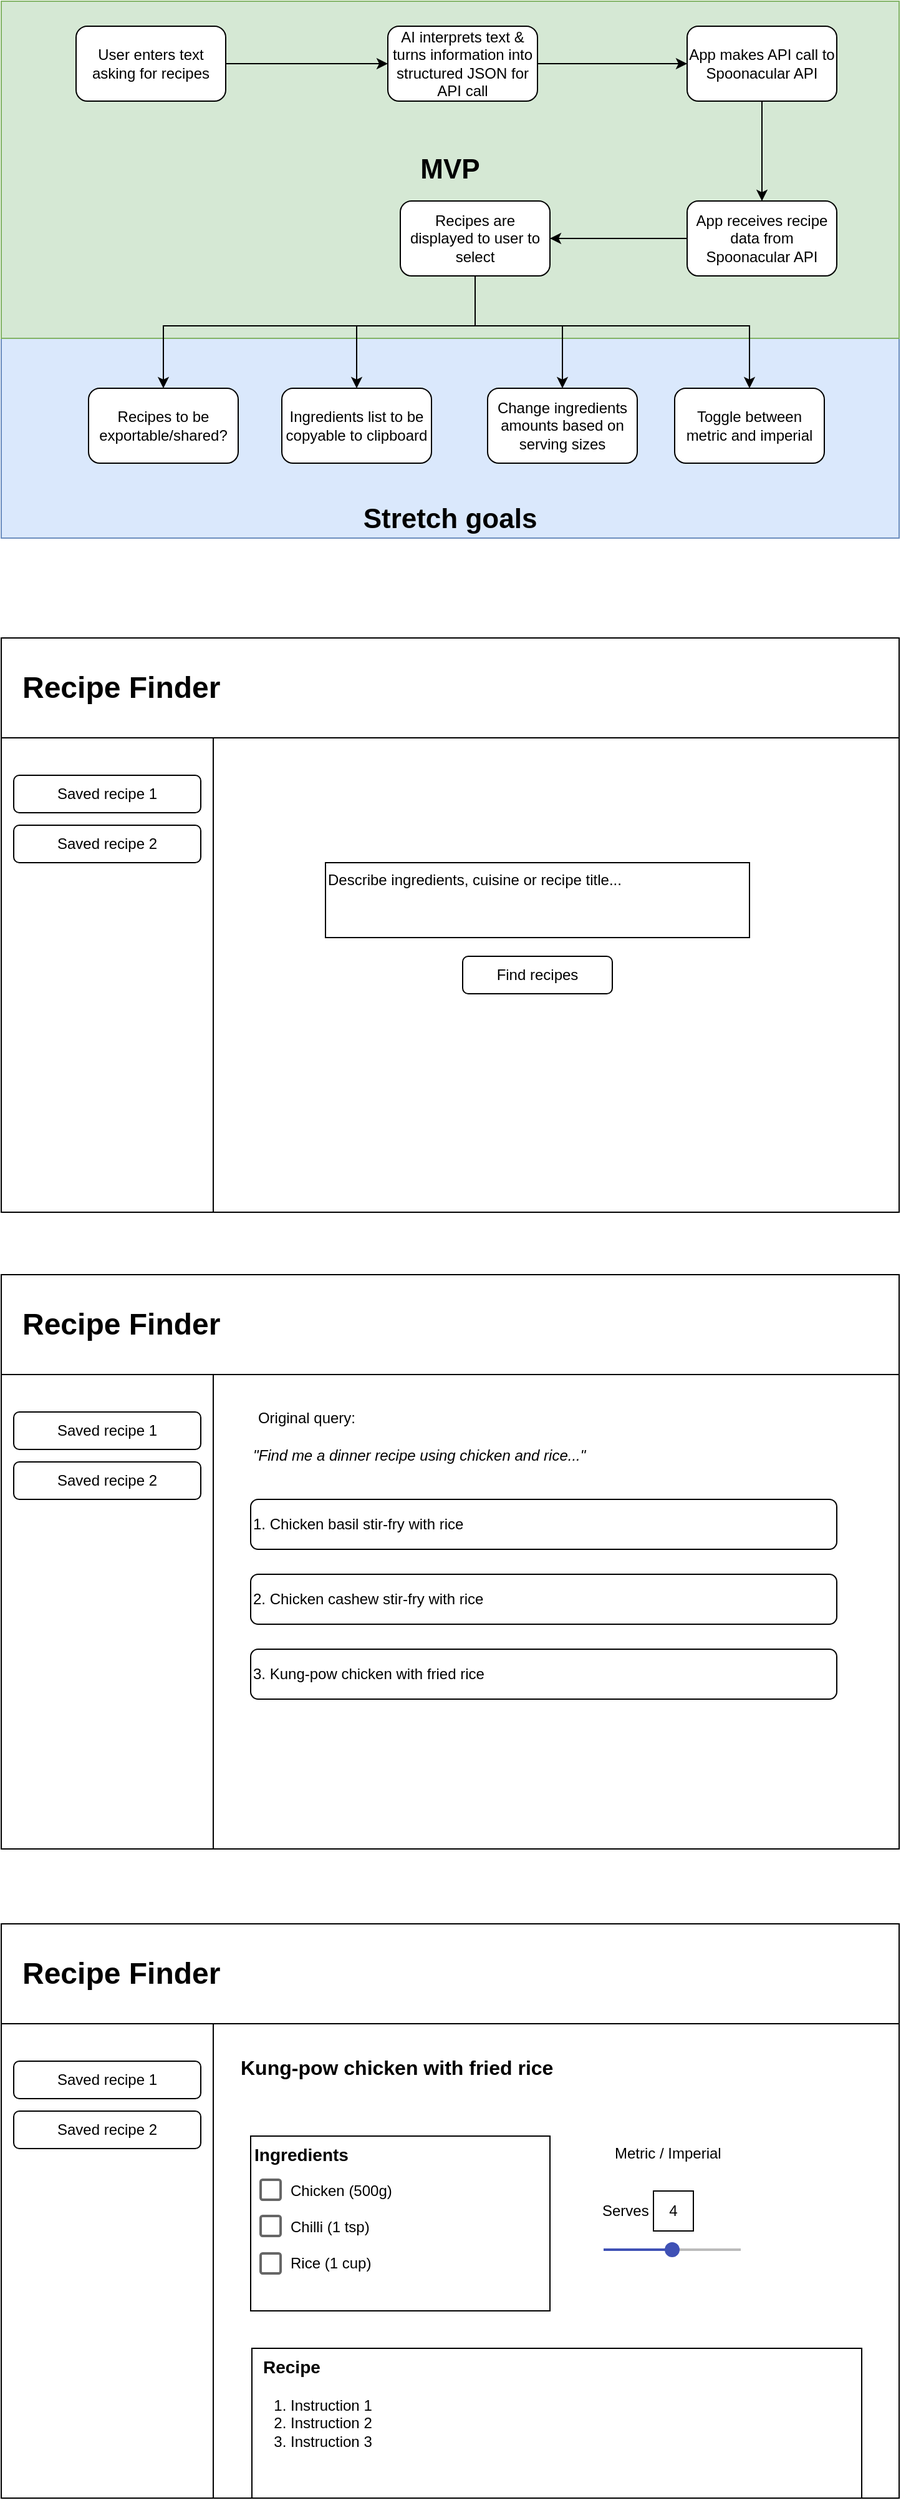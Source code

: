 <mxfile version="28.0.7">
  <diagram name="Page-1" id="tGa7KDuS8V7eIaYWTQ6l">
    <mxGraphModel dx="1376" dy="774" grid="1" gridSize="10" guides="1" tooltips="1" connect="1" arrows="1" fold="1" page="1" pageScale="1" pageWidth="850" pageHeight="1100" math="0" shadow="0">
      <root>
        <mxCell id="0" />
        <mxCell id="1" parent="0" />
        <mxCell id="SpF2qePUQonXAKmZul3U-11" value="&lt;b&gt;&lt;font style=&quot;font-size: 22px;&quot;&gt;Stretch goals&lt;/font&gt;&lt;/b&gt;" style="rounded=0;whiteSpace=wrap;html=1;fillColor=#dae8fc;strokeColor=#6c8ebf;verticalAlign=bottom;" vertex="1" parent="1">
          <mxGeometry x="80" y="310" width="720" height="160" as="geometry" />
        </mxCell>
        <mxCell id="SpF2qePUQonXAKmZul3U-1" value="&lt;b&gt;&lt;font style=&quot;font-size: 22px;&quot;&gt;MVP&lt;/font&gt;&lt;/b&gt;" style="rounded=0;whiteSpace=wrap;html=1;fillColor=#d5e8d4;strokeColor=#82b366;" vertex="1" parent="1">
          <mxGeometry x="80" y="40" width="720" height="270" as="geometry" />
        </mxCell>
        <mxCell id="SpF2qePUQonXAKmZul3U-4" value="" style="edgeStyle=orthogonalEdgeStyle;rounded=0;orthogonalLoop=1;jettySize=auto;html=1;" edge="1" parent="1" source="SpF2qePUQonXAKmZul3U-2" target="SpF2qePUQonXAKmZul3U-3">
          <mxGeometry relative="1" as="geometry" />
        </mxCell>
        <mxCell id="SpF2qePUQonXAKmZul3U-2" value="User enters text asking for recipes" style="rounded=1;whiteSpace=wrap;html=1;" vertex="1" parent="1">
          <mxGeometry x="140" y="60" width="120" height="60" as="geometry" />
        </mxCell>
        <mxCell id="SpF2qePUQonXAKmZul3U-6" value="" style="edgeStyle=orthogonalEdgeStyle;rounded=0;orthogonalLoop=1;jettySize=auto;html=1;" edge="1" parent="1" source="SpF2qePUQonXAKmZul3U-3" target="SpF2qePUQonXAKmZul3U-5">
          <mxGeometry relative="1" as="geometry" />
        </mxCell>
        <mxCell id="SpF2qePUQonXAKmZul3U-3" value="AI interprets text &amp;amp; turns information into structured JSON for API call" style="whiteSpace=wrap;html=1;rounded=1;" vertex="1" parent="1">
          <mxGeometry x="390" y="60" width="120" height="60" as="geometry" />
        </mxCell>
        <mxCell id="SpF2qePUQonXAKmZul3U-8" value="" style="edgeStyle=orthogonalEdgeStyle;rounded=0;orthogonalLoop=1;jettySize=auto;html=1;" edge="1" parent="1" source="SpF2qePUQonXAKmZul3U-5" target="SpF2qePUQonXAKmZul3U-7">
          <mxGeometry relative="1" as="geometry" />
        </mxCell>
        <mxCell id="SpF2qePUQonXAKmZul3U-5" value="App makes API call to Spoonacular API" style="whiteSpace=wrap;html=1;rounded=1;" vertex="1" parent="1">
          <mxGeometry x="630" y="60" width="120" height="60" as="geometry" />
        </mxCell>
        <mxCell id="SpF2qePUQonXAKmZul3U-10" value="" style="edgeStyle=orthogonalEdgeStyle;rounded=0;orthogonalLoop=1;jettySize=auto;html=1;" edge="1" parent="1" source="SpF2qePUQonXAKmZul3U-7" target="SpF2qePUQonXAKmZul3U-9">
          <mxGeometry relative="1" as="geometry" />
        </mxCell>
        <mxCell id="SpF2qePUQonXAKmZul3U-7" value="App receives recipe data from Spoonacular API" style="whiteSpace=wrap;html=1;rounded=1;" vertex="1" parent="1">
          <mxGeometry x="630" y="200" width="120" height="60" as="geometry" />
        </mxCell>
        <mxCell id="SpF2qePUQonXAKmZul3U-15" style="edgeStyle=orthogonalEdgeStyle;rounded=0;orthogonalLoop=1;jettySize=auto;html=1;" edge="1" parent="1" source="SpF2qePUQonXAKmZul3U-9" target="SpF2qePUQonXAKmZul3U-14">
          <mxGeometry relative="1" as="geometry">
            <Array as="points">
              <mxPoint x="460" y="300" />
              <mxPoint x="365" y="300" />
            </Array>
          </mxGeometry>
        </mxCell>
        <mxCell id="SpF2qePUQonXAKmZul3U-18" style="edgeStyle=orthogonalEdgeStyle;rounded=0;orthogonalLoop=1;jettySize=auto;html=1;" edge="1" parent="1" source="SpF2qePUQonXAKmZul3U-9" target="SpF2qePUQonXAKmZul3U-16">
          <mxGeometry relative="1" as="geometry">
            <Array as="points">
              <mxPoint x="460" y="300" />
              <mxPoint x="530" y="300" />
            </Array>
          </mxGeometry>
        </mxCell>
        <mxCell id="SpF2qePUQonXAKmZul3U-19" style="edgeStyle=orthogonalEdgeStyle;rounded=0;orthogonalLoop=1;jettySize=auto;html=1;" edge="1" parent="1" source="SpF2qePUQonXAKmZul3U-9" target="SpF2qePUQonXAKmZul3U-17">
          <mxGeometry relative="1" as="geometry">
            <Array as="points">
              <mxPoint x="460" y="300" />
              <mxPoint x="680" y="300" />
            </Array>
          </mxGeometry>
        </mxCell>
        <mxCell id="SpF2qePUQonXAKmZul3U-9" value="Recipes are displayed to user to select" style="whiteSpace=wrap;html=1;rounded=1;" vertex="1" parent="1">
          <mxGeometry x="400" y="200" width="120" height="60" as="geometry" />
        </mxCell>
        <mxCell id="SpF2qePUQonXAKmZul3U-12" value="Recipes to be exportable/shared?" style="rounded=1;whiteSpace=wrap;html=1;" vertex="1" parent="1">
          <mxGeometry x="150" y="350" width="120" height="60" as="geometry" />
        </mxCell>
        <mxCell id="SpF2qePUQonXAKmZul3U-13" style="edgeStyle=orthogonalEdgeStyle;rounded=0;orthogonalLoop=1;jettySize=auto;html=1;entryX=0.5;entryY=0;entryDx=0;entryDy=0;" edge="1" parent="1" source="SpF2qePUQonXAKmZul3U-9" target="SpF2qePUQonXAKmZul3U-12">
          <mxGeometry relative="1" as="geometry">
            <Array as="points">
              <mxPoint x="460" y="300" />
              <mxPoint x="210" y="300" />
            </Array>
          </mxGeometry>
        </mxCell>
        <mxCell id="SpF2qePUQonXAKmZul3U-14" value="Ingredients list to be copyable to clipboard" style="rounded=1;whiteSpace=wrap;html=1;" vertex="1" parent="1">
          <mxGeometry x="305" y="350" width="120" height="60" as="geometry" />
        </mxCell>
        <mxCell id="SpF2qePUQonXAKmZul3U-16" value="&lt;div&gt;Change ingredients amounts based on serving sizes&lt;/div&gt;" style="rounded=1;whiteSpace=wrap;html=1;" vertex="1" parent="1">
          <mxGeometry x="470" y="350" width="120" height="60" as="geometry" />
        </mxCell>
        <mxCell id="SpF2qePUQonXAKmZul3U-17" value="Toggle between metric and imperial" style="rounded=1;whiteSpace=wrap;html=1;" vertex="1" parent="1">
          <mxGeometry x="620" y="350" width="120" height="60" as="geometry" />
        </mxCell>
        <mxCell id="SpF2qePUQonXAKmZul3U-20" value="" style="rounded=0;whiteSpace=wrap;html=1;" vertex="1" parent="1">
          <mxGeometry x="80" y="550" width="720" height="460" as="geometry" />
        </mxCell>
        <mxCell id="SpF2qePUQonXAKmZul3U-21" value="Describe ingredients, cuisine or recipe title..." style="rounded=0;whiteSpace=wrap;html=1;align=left;verticalAlign=top;" vertex="1" parent="1">
          <mxGeometry x="340" y="730" width="340" height="60" as="geometry" />
        </mxCell>
        <mxCell id="SpF2qePUQonXAKmZul3U-22" value="" style="rounded=0;whiteSpace=wrap;html=1;" vertex="1" parent="1">
          <mxGeometry x="80" y="550" width="720" height="80" as="geometry" />
        </mxCell>
        <mxCell id="SpF2qePUQonXAKmZul3U-23" value="" style="rounded=0;whiteSpace=wrap;html=1;" vertex="1" parent="1">
          <mxGeometry x="80" y="630" width="170" height="380" as="geometry" />
        </mxCell>
        <mxCell id="SpF2qePUQonXAKmZul3U-24" value="Saved recipe 1" style="rounded=1;whiteSpace=wrap;html=1;" vertex="1" parent="1">
          <mxGeometry x="90" y="660" width="150" height="30" as="geometry" />
        </mxCell>
        <mxCell id="SpF2qePUQonXAKmZul3U-25" value="Saved recipe 2" style="rounded=1;whiteSpace=wrap;html=1;" vertex="1" parent="1">
          <mxGeometry x="90" y="700" width="150" height="30" as="geometry" />
        </mxCell>
        <mxCell id="SpF2qePUQonXAKmZul3U-26" value="Recipe Finder" style="text;html=1;align=left;verticalAlign=middle;whiteSpace=wrap;rounded=0;fontStyle=1;fontSize=24;" vertex="1" parent="1">
          <mxGeometry x="95" y="575" width="210" height="30" as="geometry" />
        </mxCell>
        <mxCell id="SpF2qePUQonXAKmZul3U-27" value="Find recipes" style="rounded=1;whiteSpace=wrap;html=1;" vertex="1" parent="1">
          <mxGeometry x="450" y="805" width="120" height="30" as="geometry" />
        </mxCell>
        <mxCell id="SpF2qePUQonXAKmZul3U-28" value="" style="rounded=0;whiteSpace=wrap;html=1;" vertex="1" parent="1">
          <mxGeometry x="80" y="1060" width="720" height="460" as="geometry" />
        </mxCell>
        <mxCell id="SpF2qePUQonXAKmZul3U-30" value="" style="rounded=0;whiteSpace=wrap;html=1;" vertex="1" parent="1">
          <mxGeometry x="80" y="1060" width="720" height="80" as="geometry" />
        </mxCell>
        <mxCell id="SpF2qePUQonXAKmZul3U-31" value="" style="rounded=0;whiteSpace=wrap;html=1;" vertex="1" parent="1">
          <mxGeometry x="80" y="1140" width="170" height="380" as="geometry" />
        </mxCell>
        <mxCell id="SpF2qePUQonXAKmZul3U-32" value="Saved recipe 1" style="rounded=1;whiteSpace=wrap;html=1;" vertex="1" parent="1">
          <mxGeometry x="90" y="1170" width="150" height="30" as="geometry" />
        </mxCell>
        <mxCell id="SpF2qePUQonXAKmZul3U-33" value="Saved recipe 2" style="rounded=1;whiteSpace=wrap;html=1;" vertex="1" parent="1">
          <mxGeometry x="90" y="1210" width="150" height="30" as="geometry" />
        </mxCell>
        <mxCell id="SpF2qePUQonXAKmZul3U-34" value="Recipe Finder" style="text;html=1;align=left;verticalAlign=middle;whiteSpace=wrap;rounded=0;fontStyle=1;fontSize=24;" vertex="1" parent="1">
          <mxGeometry x="95" y="1085" width="210" height="30" as="geometry" />
        </mxCell>
        <mxCell id="SpF2qePUQonXAKmZul3U-36" value="&lt;div&gt;1. Chicken basil stir-fry with rice&lt;/div&gt;" style="rounded=1;whiteSpace=wrap;html=1;align=left;" vertex="1" parent="1">
          <mxGeometry x="280" y="1240" width="470" height="40" as="geometry" />
        </mxCell>
        <mxCell id="SpF2qePUQonXAKmZul3U-37" value="Original query:" style="text;html=1;align=center;verticalAlign=middle;whiteSpace=wrap;rounded=0;" vertex="1" parent="1">
          <mxGeometry x="280" y="1160" width="90" height="30" as="geometry" />
        </mxCell>
        <mxCell id="SpF2qePUQonXAKmZul3U-38" value="&quot;Find me a dinner recipe using chicken and rice...&quot;" style="text;html=1;align=left;verticalAlign=middle;whiteSpace=wrap;rounded=0;fontStyle=2" vertex="1" parent="1">
          <mxGeometry x="280" y="1190" width="460" height="30" as="geometry" />
        </mxCell>
        <mxCell id="SpF2qePUQonXAKmZul3U-40" value="" style="shape=image;html=1;verticalAlign=top;verticalLabelPosition=bottom;labelBackgroundColor=#ffffff;imageAspect=0;aspect=fixed;image=https://icons.diagrams.net/icon-cache1/Material_Core-2642/bookmark-outline-1046.svg" vertex="1" parent="1">
          <mxGeometry x="726" y="1251" width="14" height="18" as="geometry" />
        </mxCell>
        <mxCell id="SpF2qePUQonXAKmZul3U-41" value="2. Chicken cashew stir-fry with rice" style="rounded=1;whiteSpace=wrap;html=1;align=left;" vertex="1" parent="1">
          <mxGeometry x="280" y="1300" width="470" height="40" as="geometry" />
        </mxCell>
        <mxCell id="SpF2qePUQonXAKmZul3U-42" value="" style="shape=image;html=1;verticalAlign=top;verticalLabelPosition=bottom;labelBackgroundColor=#ffffff;imageAspect=0;aspect=fixed;image=https://icons.diagrams.net/icon-cache1/Material_Core-2642/bookmark-outline-1046.svg" vertex="1" parent="1">
          <mxGeometry x="726" y="1311" width="14" height="18" as="geometry" />
        </mxCell>
        <mxCell id="SpF2qePUQonXAKmZul3U-43" value="&lt;div&gt;3. Kung-pow chicken with fried rice&lt;/div&gt;" style="rounded=1;whiteSpace=wrap;html=1;align=left;" vertex="1" parent="1">
          <mxGeometry x="280" y="1360" width="470" height="40" as="geometry" />
        </mxCell>
        <mxCell id="SpF2qePUQonXAKmZul3U-44" value="" style="shape=image;html=1;verticalAlign=top;verticalLabelPosition=bottom;labelBackgroundColor=#ffffff;imageAspect=0;aspect=fixed;image=https://icons.diagrams.net/icon-cache1/Material_Core-2642/bookmark-outline-1046.svg" vertex="1" parent="1">
          <mxGeometry x="726" y="1371" width="14" height="18" as="geometry" />
        </mxCell>
        <mxCell id="SpF2qePUQonXAKmZul3U-45" value="" style="rounded=0;whiteSpace=wrap;html=1;" vertex="1" parent="1">
          <mxGeometry x="80" y="1580" width="720" height="460" as="geometry" />
        </mxCell>
        <mxCell id="SpF2qePUQonXAKmZul3U-46" value="" style="rounded=0;whiteSpace=wrap;html=1;" vertex="1" parent="1">
          <mxGeometry x="80" y="1580" width="720" height="80" as="geometry" />
        </mxCell>
        <mxCell id="SpF2qePUQonXAKmZul3U-47" value="" style="rounded=0;whiteSpace=wrap;html=1;" vertex="1" parent="1">
          <mxGeometry x="80" y="1660" width="170" height="380" as="geometry" />
        </mxCell>
        <mxCell id="SpF2qePUQonXAKmZul3U-48" value="Saved recipe 1" style="rounded=1;whiteSpace=wrap;html=1;" vertex="1" parent="1">
          <mxGeometry x="90" y="1690" width="150" height="30" as="geometry" />
        </mxCell>
        <mxCell id="SpF2qePUQonXAKmZul3U-49" value="Saved recipe 2" style="rounded=1;whiteSpace=wrap;html=1;" vertex="1" parent="1">
          <mxGeometry x="90" y="1730" width="150" height="30" as="geometry" />
        </mxCell>
        <mxCell id="SpF2qePUQonXAKmZul3U-50" value="Recipe Finder" style="text;html=1;align=left;verticalAlign=middle;whiteSpace=wrap;rounded=0;fontStyle=1;fontSize=24;" vertex="1" parent="1">
          <mxGeometry x="95" y="1605" width="210" height="30" as="geometry" />
        </mxCell>
        <mxCell id="SpF2qePUQonXAKmZul3U-60" value="Kung-pow chicken with fried rice" style="text;html=1;align=left;verticalAlign=middle;whiteSpace=wrap;rounded=0;fontStyle=1;fontSize=16;" vertex="1" parent="1">
          <mxGeometry x="270" y="1680" width="440" height="30" as="geometry" />
        </mxCell>
        <mxCell id="SpF2qePUQonXAKmZul3U-61" value="" style="shape=image;html=1;verticalAlign=top;verticalLabelPosition=bottom;labelBackgroundColor=#ffffff;imageAspect=0;aspect=fixed;image=https://icons.diagrams.net/icon-cache1/Material_Core-2642/bookmark-outline-1046.svg" vertex="1" parent="1">
          <mxGeometry x="760" y="1686" width="14" height="18" as="geometry" />
        </mxCell>
        <mxCell id="SpF2qePUQonXAKmZul3U-71" value="" style="group" vertex="1" connectable="0" parent="1">
          <mxGeometry x="280" y="1750" width="240" height="140" as="geometry" />
        </mxCell>
        <mxCell id="SpF2qePUQonXAKmZul3U-68" value="" style="rounded=0;whiteSpace=wrap;html=1;" vertex="1" parent="SpF2qePUQonXAKmZul3U-71">
          <mxGeometry width="240" height="140" as="geometry" />
        </mxCell>
        <mxCell id="SpF2qePUQonXAKmZul3U-62" value="Ingredients" style="text;html=1;align=left;verticalAlign=middle;whiteSpace=wrap;rounded=0;fontStyle=1;fontSize=14;" vertex="1" parent="SpF2qePUQonXAKmZul3U-71">
          <mxGeometry x="1" width="80" height="30" as="geometry" />
        </mxCell>
        <mxCell id="SpF2qePUQonXAKmZul3U-64" value="&lt;div&gt;Chicken (500g)&lt;/div&gt;&lt;div&gt;&lt;br&gt;&lt;/div&gt;Chilli (1 tsp)&lt;div&gt;&lt;br&gt;&lt;/div&gt;&lt;div&gt;Rice (1 cup)&lt;/div&gt;" style="strokeWidth=1;shadow=0;dashed=0;align=center;html=1;shape=mxgraph.mockup.text.bulletedList;textColor=#666666;mainText=,,,,;textSize=17;bulletStyle=none;strokeColor=none;fillColor=none;align=left;verticalAlign=top;spacing=2;spacingBottom=0;spacingTop=0;" vertex="1" parent="SpF2qePUQonXAKmZul3U-71">
          <mxGeometry x="30" y="30" width="119" height="60" as="geometry" />
        </mxCell>
        <mxCell id="SpF2qePUQonXAKmZul3U-65" value="" style="dashed=0;labelPosition=right;align=left;shape=mxgraph.gmdl.checkbox;strokeColor=#666666;fillColor=none;strokeWidth=2;aspect=fixed;sketch=0;html=1;" vertex="1" parent="SpF2qePUQonXAKmZul3U-71">
          <mxGeometry x="8" y="35" width="16" height="16" as="geometry" />
        </mxCell>
        <mxCell id="SpF2qePUQonXAKmZul3U-66" value="" style="dashed=0;labelPosition=right;align=left;shape=mxgraph.gmdl.checkbox;strokeColor=#666666;fillColor=none;strokeWidth=2;aspect=fixed;sketch=0;html=1;" vertex="1" parent="SpF2qePUQonXAKmZul3U-71">
          <mxGeometry x="8" y="64" width="16" height="16" as="geometry" />
        </mxCell>
        <mxCell id="SpF2qePUQonXAKmZul3U-67" value="" style="dashed=0;labelPosition=right;align=left;shape=mxgraph.gmdl.checkbox;strokeColor=#666666;fillColor=none;strokeWidth=2;aspect=fixed;sketch=0;html=1;" vertex="1" parent="SpF2qePUQonXAKmZul3U-71">
          <mxGeometry x="8" y="94" width="16" height="16" as="geometry" />
        </mxCell>
        <mxCell id="SpF2qePUQonXAKmZul3U-69" value="" style="shape=image;html=1;verticalAlign=top;verticalLabelPosition=bottom;labelBackgroundColor=#ffffff;imageAspect=0;aspect=fixed;image=https://icons.diagrams.net/icon-cache1/Ionicons-2627/icon-ios7-copy-outline-1230.svg" vertex="1" parent="SpF2qePUQonXAKmZul3U-71">
          <mxGeometry x="205.5" y="3" width="27" height="27" as="geometry" />
        </mxCell>
        <mxCell id="SpF2qePUQonXAKmZul3U-73" value="" style="rounded=0;whiteSpace=wrap;html=1;" vertex="1" parent="1">
          <mxGeometry x="281" y="1920" width="489" height="120" as="geometry" />
        </mxCell>
        <mxCell id="SpF2qePUQonXAKmZul3U-74" value="&lt;font style=&quot;font-size: 14px;&quot;&gt;Recipe&lt;/font&gt;" style="text;html=1;whiteSpace=wrap;overflow=hidden;rounded=0;fontStyle=1" vertex="1" parent="1">
          <mxGeometry x="288" y="1920" width="180" height="30" as="geometry" />
        </mxCell>
        <mxCell id="SpF2qePUQonXAKmZul3U-75" value="&lt;ol&gt;&lt;li&gt;Instruction 1&lt;/li&gt;&lt;li&gt;Instruction 2&lt;/li&gt;&lt;li&gt;Instruction 3&lt;/li&gt;&lt;/ol&gt;" style="text;strokeColor=none;fillColor=none;html=1;whiteSpace=wrap;verticalAlign=middle;overflow=hidden;" vertex="1" parent="1">
          <mxGeometry x="270" y="1940" width="300" height="80" as="geometry" />
        </mxCell>
        <mxCell id="SpF2qePUQonXAKmZul3U-79" value="" style="group" vertex="1" connectable="0" parent="1">
          <mxGeometry x="560" y="1794" width="113" height="52" as="geometry" />
        </mxCell>
        <mxCell id="SpF2qePUQonXAKmZul3U-76" value="" style="dashed=0;verticalLabelPosition=bottom;verticalAlign=top;align=center;shape=mxgraph.gmdl.slider2;barPos=50;strokeColor=#3F51B5;opacity=100;strokeWidth=2;fillColor=#3F51B5;handleSize=10;shadow=0;html=1;" vertex="1" parent="SpF2qePUQonXAKmZul3U-79">
          <mxGeometry x="3" y="42" width="110" height="10" as="geometry" />
        </mxCell>
        <mxCell id="SpF2qePUQonXAKmZul3U-77" value="Serves" style="text;html=1;align=left;verticalAlign=middle;whiteSpace=wrap;rounded=0;" vertex="1" parent="SpF2qePUQonXAKmZul3U-79">
          <mxGeometry y="1" width="40" height="30" as="geometry" />
        </mxCell>
        <mxCell id="SpF2qePUQonXAKmZul3U-78" value="4" style="whiteSpace=wrap;html=1;aspect=fixed;" vertex="1" parent="SpF2qePUQonXAKmZul3U-79">
          <mxGeometry x="43" width="32" height="32" as="geometry" />
        </mxCell>
        <mxCell id="SpF2qePUQonXAKmZul3U-80" value="" style="group" vertex="1" connectable="0" parent="1">
          <mxGeometry x="550" y="1750" width="150" height="27" as="geometry" />
        </mxCell>
        <mxCell id="SpF2qePUQonXAKmZul3U-70" value="" style="shape=image;html=1;verticalAlign=top;verticalLabelPosition=bottom;labelBackgroundColor=#ffffff;imageAspect=0;aspect=fixed;image=https://icons.diagrams.net/icon-cache1/Phosphor_Duotone_Vol_4-2933/toggle-left-duotone-1282.svg" vertex="1" parent="SpF2qePUQonXAKmZul3U-80">
          <mxGeometry y="4.5" width="18" height="18" as="geometry" />
        </mxCell>
        <mxCell id="SpF2qePUQonXAKmZul3U-72" value="Metric / Imperial" style="text;html=1;align=left;verticalAlign=top;whiteSpace=wrap;rounded=0;" vertex="1" parent="SpF2qePUQonXAKmZul3U-80">
          <mxGeometry x="20" width="130" height="27" as="geometry" />
        </mxCell>
      </root>
    </mxGraphModel>
  </diagram>
</mxfile>
